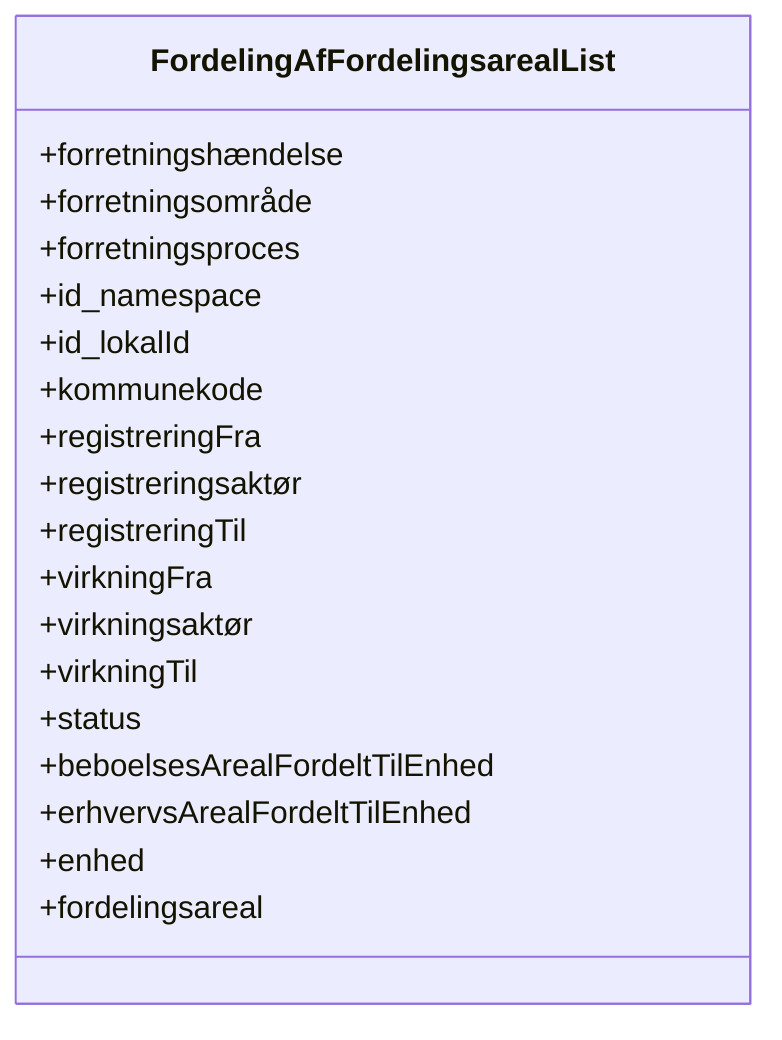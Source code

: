 classDiagram
class FordelingAfFordelingsarealList {
  +forretningshændelse
  +forretningsområde
  +forretningsproces
  +id_namespace
  +id_lokalId
  +kommunekode
  +registreringFra
  +registreringsaktør
  +registreringTil
  +virkningFra
  +virkningsaktør
  +virkningTil
  +status
  +beboelsesArealFordeltTilEnhed
  +erhvervsArealFordeltTilEnhed
  +enhed
  +fordelingsareal
}